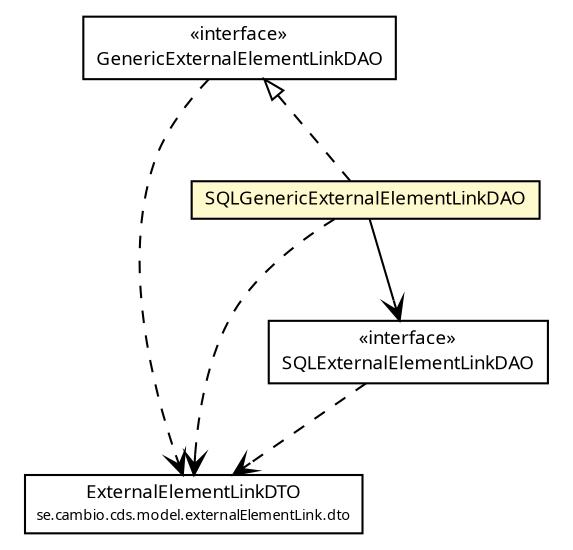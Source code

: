 #!/usr/local/bin/dot
#
# Class diagram 
# Generated by UMLGraph version R5_6 (http://www.umlgraph.org/)
#

digraph G {
	edge [fontname="Trebuchet MS",fontsize=10,labelfontname="Trebuchet MS",labelfontsize=10];
	node [fontname="Trebuchet MS",fontsize=10,shape=plaintext];
	nodesep=0.25;
	ranksep=0.5;
	// se.cambio.cds.model.externalElementLink.dto.ExternalElementLinkDTO
	c306445 [label=<<table title="se.cambio.cds.model.externalElementLink.dto.ExternalElementLinkDTO" border="0" cellborder="1" cellspacing="0" cellpadding="2" port="p" href="../dto/ExternalElementLinkDTO.html">
		<tr><td><table border="0" cellspacing="0" cellpadding="1">
<tr><td align="center" balign="center"><font face="Trebuchet MS"> ExternalElementLinkDTO </font></td></tr>
<tr><td align="center" balign="center"><font face="Trebuchet MS" point-size="7.0"> se.cambio.cds.model.externalElementLink.dto </font></td></tr>
		</table></td></tr>
		</table>>, URL="../dto/ExternalElementLinkDTO.html", fontname="Trebuchet MS", fontcolor="black", fontsize=9.0];
	// se.cambio.cds.model.externalElementLink.dao.SQLGenericExternalElementLinkDAO
	c306513 [label=<<table title="se.cambio.cds.model.externalElementLink.dao.SQLGenericExternalElementLinkDAO" border="0" cellborder="1" cellspacing="0" cellpadding="2" port="p" bgcolor="lemonChiffon" href="./SQLGenericExternalElementLinkDAO.html">
		<tr><td><table border="0" cellspacing="0" cellpadding="1">
<tr><td align="center" balign="center"><font face="Trebuchet MS"> SQLGenericExternalElementLinkDAO </font></td></tr>
		</table></td></tr>
		</table>>, URL="./SQLGenericExternalElementLinkDAO.html", fontname="Trebuchet MS", fontcolor="black", fontsize=9.0];
	// se.cambio.cds.model.externalElementLink.dao.SQLExternalElementLinkDAO
	c306515 [label=<<table title="se.cambio.cds.model.externalElementLink.dao.SQLExternalElementLinkDAO" border="0" cellborder="1" cellspacing="0" cellpadding="2" port="p" href="./SQLExternalElementLinkDAO.html">
		<tr><td><table border="0" cellspacing="0" cellpadding="1">
<tr><td align="center" balign="center"> &#171;interface&#187; </td></tr>
<tr><td align="center" balign="center"><font face="Trebuchet MS"> SQLExternalElementLinkDAO </font></td></tr>
		</table></td></tr>
		</table>>, URL="./SQLExternalElementLinkDAO.html", fontname="Trebuchet MS", fontcolor="black", fontsize=9.0];
	// se.cambio.cds.model.externalElementLink.dao.GenericExternalElementLinkDAO
	c306517 [label=<<table title="se.cambio.cds.model.externalElementLink.dao.GenericExternalElementLinkDAO" border="0" cellborder="1" cellspacing="0" cellpadding="2" port="p" href="./GenericExternalElementLinkDAO.html">
		<tr><td><table border="0" cellspacing="0" cellpadding="1">
<tr><td align="center" balign="center"> &#171;interface&#187; </td></tr>
<tr><td align="center" balign="center"><font face="Trebuchet MS"> GenericExternalElementLinkDAO </font></td></tr>
		</table></td></tr>
		</table>>, URL="./GenericExternalElementLinkDAO.html", fontname="Trebuchet MS", fontcolor="black", fontsize=9.0];
	//se.cambio.cds.model.externalElementLink.dao.SQLGenericExternalElementLinkDAO implements se.cambio.cds.model.externalElementLink.dao.GenericExternalElementLinkDAO
	c306517:p -> c306513:p [dir=back,arrowtail=empty,style=dashed];
	// se.cambio.cds.model.externalElementLink.dao.SQLGenericExternalElementLinkDAO NAVASSOC se.cambio.cds.model.externalElementLink.dao.SQLExternalElementLinkDAO
	c306513:p -> c306515:p [taillabel="", label="", headlabel="", fontname="Trebuchet MS", fontcolor="black", fontsize=10.0, color="black", arrowhead=open];
	// se.cambio.cds.model.externalElementLink.dao.SQLGenericExternalElementLinkDAO DEPEND se.cambio.cds.model.externalElementLink.dto.ExternalElementLinkDTO
	c306513:p -> c306445:p [taillabel="", label="", headlabel="", fontname="Trebuchet MS", fontcolor="black", fontsize=10.0, color="black", arrowhead=open, style=dashed];
	// se.cambio.cds.model.externalElementLink.dao.SQLExternalElementLinkDAO DEPEND se.cambio.cds.model.externalElementLink.dto.ExternalElementLinkDTO
	c306515:p -> c306445:p [taillabel="", label="", headlabel="", fontname="Trebuchet MS", fontcolor="black", fontsize=10.0, color="black", arrowhead=open, style=dashed];
	// se.cambio.cds.model.externalElementLink.dao.GenericExternalElementLinkDAO DEPEND se.cambio.cds.model.externalElementLink.dto.ExternalElementLinkDTO
	c306517:p -> c306445:p [taillabel="", label="", headlabel="", fontname="Trebuchet MS", fontcolor="black", fontsize=10.0, color="black", arrowhead=open, style=dashed];
}

